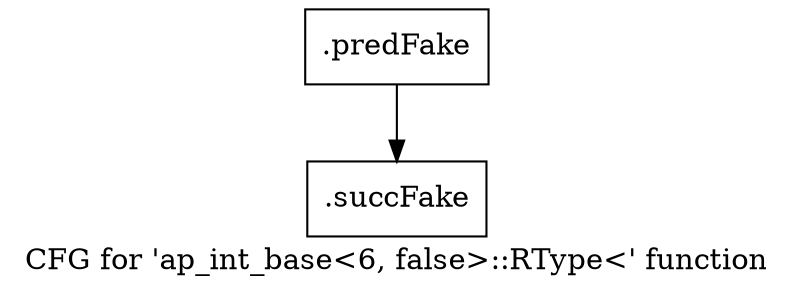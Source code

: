digraph "CFG for 'ap_int_base\<6, false\>::RType\<' function" {
	label="CFG for 'ap_int_base\<6, false\>::RType\<' function";

	Node0x5ea1350 [shape=record,filename="",linenumber="",label="{.predFake}"];
	Node0x5ea1350 -> Node0x61078f0[ callList="" memoryops="" filename="/mnt/xilinx/Vitis_HLS/2021.2/include/ap_int_base.h" execusionnum="0"];
	Node0x61078f0 [shape=record,filename="/mnt/xilinx/Vitis_HLS/2021.2/include/ap_int_base.h",linenumber="1658",label="{.succFake}"];
}

